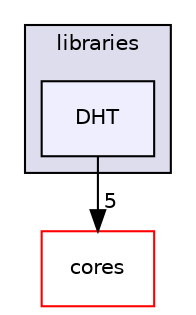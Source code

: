 digraph "libraries/DHT" {
  compound=true
  node [ fontsize="10", fontname="Helvetica"];
  edge [ labelfontsize="10", labelfontname="Helvetica"];
  subgraph clusterdir_bc0718b08fb2015b8e59c47b2805f60c {
    graph [ bgcolor="#ddddee", pencolor="black", label="libraries" fontname="Helvetica", fontsize="10", URL="dir_bc0718b08fb2015b8e59c47b2805f60c.html"]
  dir_2930a03b1714092b46ad7b07edcd9dc4 [shape=box, label="DHT", style="filled", fillcolor="#eeeeff", pencolor="black", URL="dir_2930a03b1714092b46ad7b07edcd9dc4.html"];
  }
  dir_51d9c9f08f6806a0f97badf342e5b4d7 [shape=box label="cores" fillcolor="white" style="filled" color="red" URL="dir_51d9c9f08f6806a0f97badf342e5b4d7.html"];
  dir_2930a03b1714092b46ad7b07edcd9dc4->dir_51d9c9f08f6806a0f97badf342e5b4d7 [headlabel="5", labeldistance=1.5 headhref="dir_000028_000000.html"];
}
